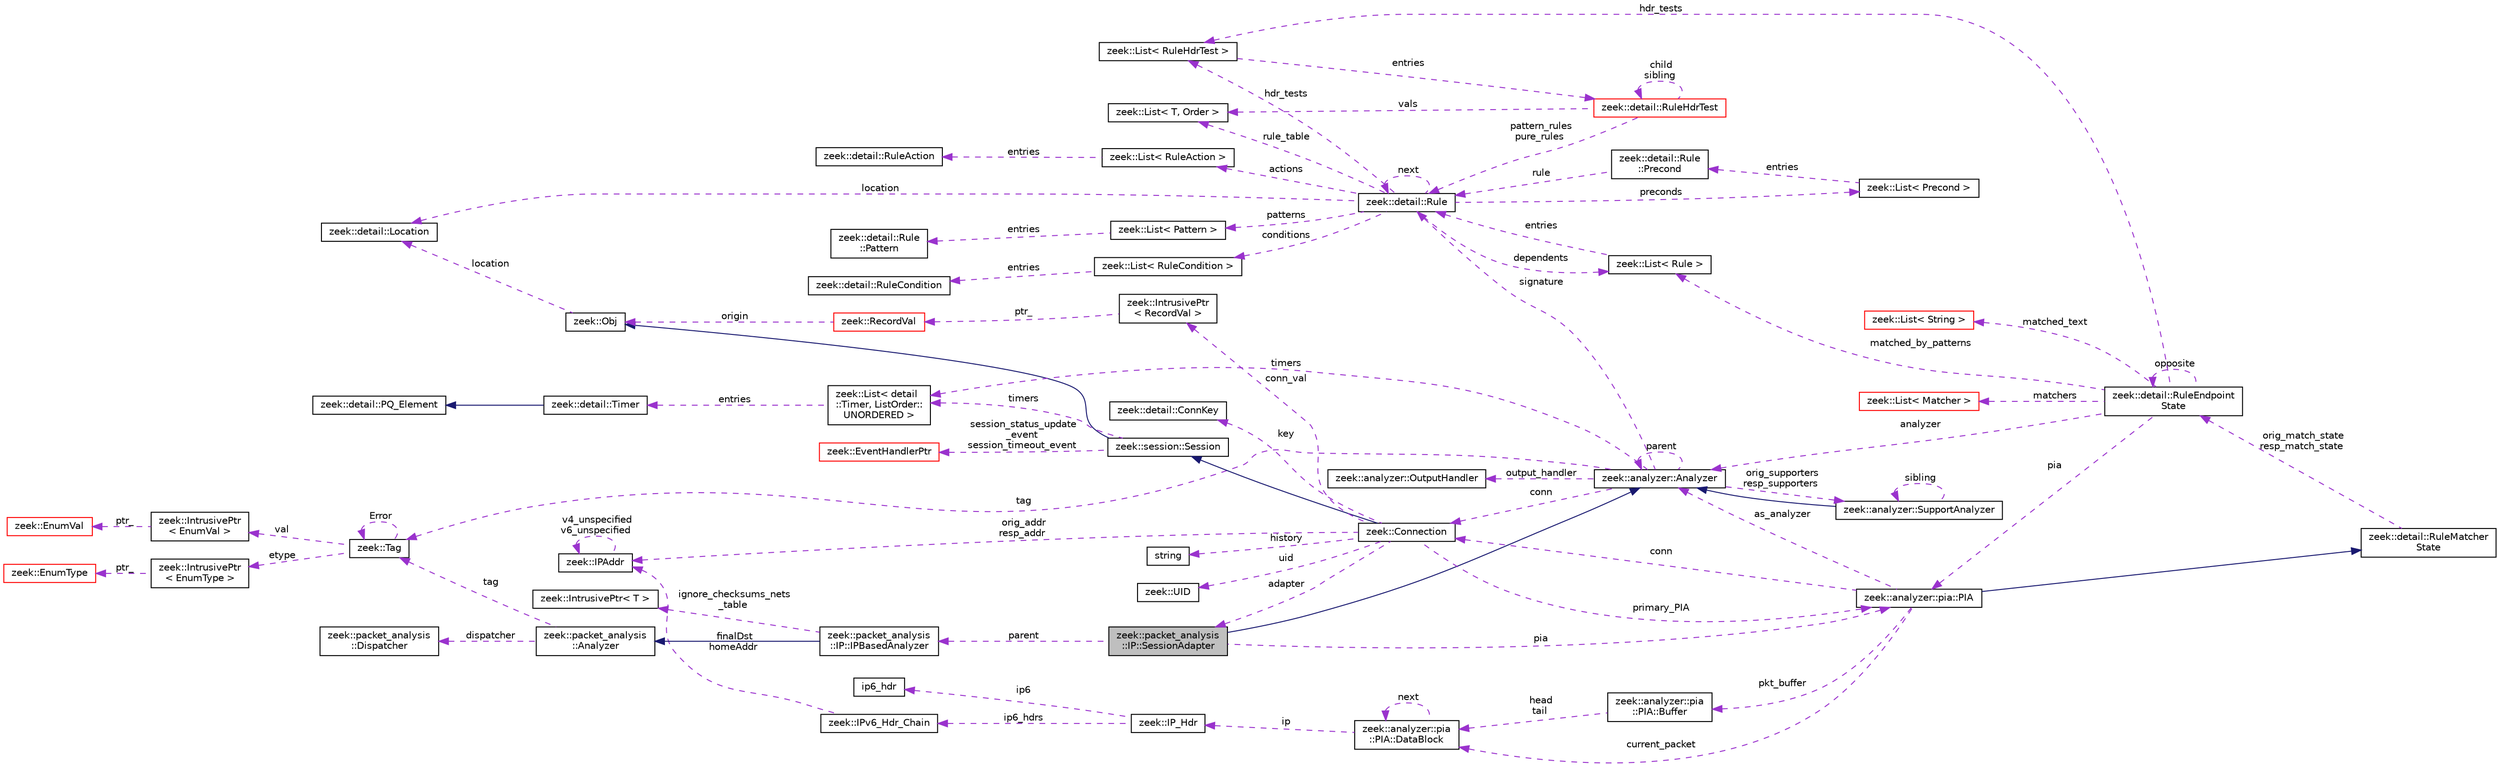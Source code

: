 digraph "zeek::packet_analysis::IP::SessionAdapter"
{
 // LATEX_PDF_SIZE
  edge [fontname="Helvetica",fontsize="10",labelfontname="Helvetica",labelfontsize="10"];
  node [fontname="Helvetica",fontsize="10",shape=record];
  rankdir="LR";
  Node1 [label="zeek::packet_analysis\l::IP::SessionAdapter",height=0.2,width=0.4,color="black", fillcolor="grey75", style="filled", fontcolor="black",tooltip=" "];
  Node2 -> Node1 [dir="back",color="midnightblue",fontsize="10",style="solid",fontname="Helvetica"];
  Node2 [label="zeek::analyzer::Analyzer",height=0.2,width=0.4,color="black", fillcolor="white", style="filled",URL="$d0/d4f/classzeek_1_1analyzer_1_1Analyzer.html",tooltip=" "];
  Node3 -> Node2 [dir="back",color="darkorchid3",fontsize="10",style="dashed",label=" tag" ,fontname="Helvetica"];
  Node3 [label="zeek::Tag",height=0.2,width=0.4,color="black", fillcolor="white", style="filled",URL="$d3/dd0/classzeek_1_1Tag.html",tooltip=" "];
  Node3 -> Node3 [dir="back",color="darkorchid3",fontsize="10",style="dashed",label=" Error" ,fontname="Helvetica"];
  Node4 -> Node3 [dir="back",color="darkorchid3",fontsize="10",style="dashed",label=" val" ,fontname="Helvetica"];
  Node4 [label="zeek::IntrusivePtr\l\< EnumVal \>",height=0.2,width=0.4,color="black", fillcolor="white", style="filled",URL="$d6/dba/classzeek_1_1IntrusivePtr.html",tooltip=" "];
  Node5 -> Node4 [dir="back",color="darkorchid3",fontsize="10",style="dashed",label=" ptr_" ,fontname="Helvetica"];
  Node5 [label="zeek::EnumVal",height=0.2,width=0.4,color="red", fillcolor="white", style="filled",URL="$dc/da0/classzeek_1_1EnumVal.html",tooltip=" "];
  Node14 -> Node3 [dir="back",color="darkorchid3",fontsize="10",style="dashed",label=" etype" ,fontname="Helvetica"];
  Node14 [label="zeek::IntrusivePtr\l\< EnumType \>",height=0.2,width=0.4,color="black", fillcolor="white", style="filled",URL="$d6/dba/classzeek_1_1IntrusivePtr.html",tooltip=" "];
  Node15 -> Node14 [dir="back",color="darkorchid3",fontsize="10",style="dashed",label=" ptr_" ,fontname="Helvetica"];
  Node15 [label="zeek::EnumType",height=0.2,width=0.4,color="red", fillcolor="white", style="filled",URL="$d4/d24/classzeek_1_1EnumType.html",tooltip=" "];
  Node16 -> Node2 [dir="back",color="darkorchid3",fontsize="10",style="dashed",label=" conn" ,fontname="Helvetica"];
  Node16 [label="zeek::Connection",height=0.2,width=0.4,color="black", fillcolor="white", style="filled",URL="$d0/d12/classzeek_1_1Connection.html",tooltip=" "];
  Node17 -> Node16 [dir="back",color="midnightblue",fontsize="10",style="solid",fontname="Helvetica"];
  Node17 [label="zeek::session::Session",height=0.2,width=0.4,color="black", fillcolor="white", style="filled",URL="$d0/dce/classzeek_1_1session_1_1Session.html",tooltip=" "];
  Node8 -> Node17 [dir="back",color="midnightblue",fontsize="10",style="solid",fontname="Helvetica"];
  Node8 [label="zeek::Obj",height=0.2,width=0.4,color="black", fillcolor="white", style="filled",URL="$dd/df1/classzeek_1_1Obj.html",tooltip=" "];
  Node9 -> Node8 [dir="back",color="darkorchid3",fontsize="10",style="dashed",label=" location" ,fontname="Helvetica"];
  Node9 [label="zeek::detail::Location",height=0.2,width=0.4,color="black", fillcolor="white", style="filled",URL="$d5/d1d/classzeek_1_1detail_1_1Location.html",tooltip=" "];
  Node18 -> Node17 [dir="back",color="darkorchid3",fontsize="10",style="dashed",label=" timers" ,fontname="Helvetica"];
  Node18 [label="zeek::List\< detail\l::Timer, ListOrder::\lUNORDERED \>",height=0.2,width=0.4,color="black", fillcolor="white", style="filled",URL="$d2/d8d/classzeek_1_1List.html",tooltip=" "];
  Node19 -> Node18 [dir="back",color="darkorchid3",fontsize="10",style="dashed",label=" entries" ,fontname="Helvetica"];
  Node19 [label="zeek::detail::Timer",height=0.2,width=0.4,color="black", fillcolor="white", style="filled",URL="$d1/da2/classzeek_1_1detail_1_1Timer.html",tooltip=" "];
  Node20 -> Node19 [dir="back",color="midnightblue",fontsize="10",style="solid",fontname="Helvetica"];
  Node20 [label="zeek::detail::PQ_Element",height=0.2,width=0.4,color="black", fillcolor="white", style="filled",URL="$df/d3d/classzeek_1_1detail_1_1PQ__Element.html",tooltip=" "];
  Node21 -> Node17 [dir="back",color="darkorchid3",fontsize="10",style="dashed",label=" session_status_update\l_event\nsession_timeout_event" ,fontname="Helvetica"];
  Node21 [label="zeek::EventHandlerPtr",height=0.2,width=0.4,color="red", fillcolor="white", style="filled",URL="$d7/dc7/classzeek_1_1EventHandlerPtr.html",tooltip=" "];
  Node33 -> Node16 [dir="back",color="darkorchid3",fontsize="10",style="dashed",label=" orig_addr\nresp_addr" ,fontname="Helvetica"];
  Node33 [label="zeek::IPAddr",height=0.2,width=0.4,color="black", fillcolor="white", style="filled",URL="$df/de6/classzeek_1_1IPAddr.html",tooltip=" "];
  Node33 -> Node33 [dir="back",color="darkorchid3",fontsize="10",style="dashed",label=" v4_unspecified\nv6_unspecified" ,fontname="Helvetica"];
  Node34 -> Node16 [dir="back",color="darkorchid3",fontsize="10",style="dashed",label=" conn_val" ,fontname="Helvetica"];
  Node34 [label="zeek::IntrusivePtr\l\< RecordVal \>",height=0.2,width=0.4,color="black", fillcolor="white", style="filled",URL="$d6/dba/classzeek_1_1IntrusivePtr.html",tooltip=" "];
  Node35 -> Node34 [dir="back",color="darkorchid3",fontsize="10",style="dashed",label=" ptr_" ,fontname="Helvetica"];
  Node35 [label="zeek::RecordVal",height=0.2,width=0.4,color="red", fillcolor="white", style="filled",URL="$d7/d7e/classzeek_1_1RecordVal.html",tooltip=" "];
  Node8 -> Node35 [dir="back",color="darkorchid3",fontsize="10",style="dashed",label=" origin" ,fontname="Helvetica"];
  Node37 -> Node16 [dir="back",color="darkorchid3",fontsize="10",style="dashed",label=" key" ,fontname="Helvetica"];
  Node37 [label="zeek::detail::ConnKey",height=0.2,width=0.4,color="black", fillcolor="white", style="filled",URL="$d6/dfc/classzeek_1_1detail_1_1ConnKey.html",tooltip=" "];
  Node13 -> Node16 [dir="back",color="darkorchid3",fontsize="10",style="dashed",label=" history" ,fontname="Helvetica"];
  Node13 [label="string",height=0.2,width=0.4,color="black", fillcolor="white", style="filled",tooltip=" "];
  Node1 -> Node16 [dir="back",color="darkorchid3",fontsize="10",style="dashed",label=" adapter" ,fontname="Helvetica"];
  Node38 -> Node16 [dir="back",color="darkorchid3",fontsize="10",style="dashed",label=" primary_PIA" ,fontname="Helvetica"];
  Node38 [label="zeek::analyzer::pia::PIA",height=0.2,width=0.4,color="black", fillcolor="white", style="filled",URL="$dc/d39/classzeek_1_1analyzer_1_1pia_1_1PIA.html",tooltip=" "];
  Node39 -> Node38 [dir="back",color="midnightblue",fontsize="10",style="solid",fontname="Helvetica"];
  Node39 [label="zeek::detail::RuleMatcher\lState",height=0.2,width=0.4,color="black", fillcolor="white", style="filled",URL="$d2/d5d/classzeek_1_1detail_1_1RuleMatcherState.html",tooltip=" "];
  Node40 -> Node39 [dir="back",color="darkorchid3",fontsize="10",style="dashed",label=" orig_match_state\nresp_match_state" ,fontname="Helvetica"];
  Node40 [label="zeek::detail::RuleEndpoint\lState",height=0.2,width=0.4,color="black", fillcolor="white", style="filled",URL="$dc/da2/classzeek_1_1detail_1_1RuleEndpointState.html",tooltip=" "];
  Node2 -> Node40 [dir="back",color="darkorchid3",fontsize="10",style="dashed",label=" analyzer" ,fontname="Helvetica"];
  Node40 -> Node40 [dir="back",color="darkorchid3",fontsize="10",style="dashed",label=" opposite" ,fontname="Helvetica"];
  Node38 -> Node40 [dir="back",color="darkorchid3",fontsize="10",style="dashed",label=" pia" ,fontname="Helvetica"];
  Node41 -> Node40 [dir="back",color="darkorchid3",fontsize="10",style="dashed",label=" matchers" ,fontname="Helvetica"];
  Node41 [label="zeek::List\< Matcher \>",height=0.2,width=0.4,color="red", fillcolor="white", style="filled",URL="$d2/d8d/classzeek_1_1List.html",tooltip=" "];
  Node52 -> Node40 [dir="back",color="darkorchid3",fontsize="10",style="dashed",label=" hdr_tests" ,fontname="Helvetica"];
  Node52 [label="zeek::List\< RuleHdrTest \>",height=0.2,width=0.4,color="black", fillcolor="white", style="filled",URL="$d2/d8d/classzeek_1_1List.html",tooltip=" "];
  Node53 -> Node52 [dir="back",color="darkorchid3",fontsize="10",style="dashed",label=" entries" ,fontname="Helvetica"];
  Node53 [label="zeek::detail::RuleHdrTest",height=0.2,width=0.4,color="red", fillcolor="white", style="filled",URL="$d4/d72/classzeek_1_1detail_1_1RuleHdrTest.html",tooltip=" "];
  Node30 -> Node53 [dir="back",color="darkorchid3",fontsize="10",style="dashed",label=" vals" ,fontname="Helvetica"];
  Node30 [label="zeek::List\< T, Order \>",height=0.2,width=0.4,color="black", fillcolor="white", style="filled",URL="$d2/d8d/classzeek_1_1List.html",tooltip=" "];
  Node58 -> Node53 [dir="back",color="darkorchid3",fontsize="10",style="dashed",label=" pattern_rules\npure_rules" ,fontname="Helvetica"];
  Node58 [label="zeek::detail::Rule",height=0.2,width=0.4,color="black", fillcolor="white", style="filled",URL="$d2/d1d/classzeek_1_1detail_1_1Rule.html",tooltip=" "];
  Node52 -> Node58 [dir="back",color="darkorchid3",fontsize="10",style="dashed",label=" hdr_tests" ,fontname="Helvetica"];
  Node59 -> Node58 [dir="back",color="darkorchid3",fontsize="10",style="dashed",label=" conditions" ,fontname="Helvetica"];
  Node59 [label="zeek::List\< RuleCondition \>",height=0.2,width=0.4,color="black", fillcolor="white", style="filled",URL="$d2/d8d/classzeek_1_1List.html",tooltip=" "];
  Node60 -> Node59 [dir="back",color="darkorchid3",fontsize="10",style="dashed",label=" entries" ,fontname="Helvetica"];
  Node60 [label="zeek::detail::RuleCondition",height=0.2,width=0.4,color="black", fillcolor="white", style="filled",URL="$d1/df4/classzeek_1_1detail_1_1RuleCondition.html",tooltip=" "];
  Node61 -> Node58 [dir="back",color="darkorchid3",fontsize="10",style="dashed",label=" actions" ,fontname="Helvetica"];
  Node61 [label="zeek::List\< RuleAction \>",height=0.2,width=0.4,color="black", fillcolor="white", style="filled",URL="$d2/d8d/classzeek_1_1List.html",tooltip=" "];
  Node62 -> Node61 [dir="back",color="darkorchid3",fontsize="10",style="dashed",label=" entries" ,fontname="Helvetica"];
  Node62 [label="zeek::detail::RuleAction",height=0.2,width=0.4,color="black", fillcolor="white", style="filled",URL="$d9/dec/classzeek_1_1detail_1_1RuleAction.html",tooltip=" "];
  Node63 -> Node58 [dir="back",color="darkorchid3",fontsize="10",style="dashed",label=" preconds" ,fontname="Helvetica"];
  Node63 [label="zeek::List\< Precond \>",height=0.2,width=0.4,color="black", fillcolor="white", style="filled",URL="$d2/d8d/classzeek_1_1List.html",tooltip=" "];
  Node64 -> Node63 [dir="back",color="darkorchid3",fontsize="10",style="dashed",label=" entries" ,fontname="Helvetica"];
  Node64 [label="zeek::detail::Rule\l::Precond",height=0.2,width=0.4,color="black", fillcolor="white", style="filled",URL="$d2/d1d/classzeek_1_1detail_1_1Rule.html#d3/d77/structzeek_1_1detail_1_1Rule_1_1Precond",tooltip=" "];
  Node58 -> Node64 [dir="back",color="darkorchid3",fontsize="10",style="dashed",label=" rule" ,fontname="Helvetica"];
  Node65 -> Node58 [dir="back",color="darkorchid3",fontsize="10",style="dashed",label=" dependents" ,fontname="Helvetica"];
  Node65 [label="zeek::List\< Rule \>",height=0.2,width=0.4,color="black", fillcolor="white", style="filled",URL="$d2/d8d/classzeek_1_1List.html",tooltip=" "];
  Node58 -> Node65 [dir="back",color="darkorchid3",fontsize="10",style="dashed",label=" entries" ,fontname="Helvetica"];
  Node66 -> Node58 [dir="back",color="darkorchid3",fontsize="10",style="dashed",label=" patterns" ,fontname="Helvetica"];
  Node66 [label="zeek::List\< Pattern \>",height=0.2,width=0.4,color="black", fillcolor="white", style="filled",URL="$d2/d8d/classzeek_1_1List.html",tooltip=" "];
  Node67 -> Node66 [dir="back",color="darkorchid3",fontsize="10",style="dashed",label=" entries" ,fontname="Helvetica"];
  Node67 [label="zeek::detail::Rule\l::Pattern",height=0.2,width=0.4,color="black", fillcolor="white", style="filled",URL="$d2/d1d/classzeek_1_1detail_1_1Rule.html#db/da5/structzeek_1_1detail_1_1Rule_1_1Pattern",tooltip=" "];
  Node58 -> Node58 [dir="back",color="darkorchid3",fontsize="10",style="dashed",label=" next" ,fontname="Helvetica"];
  Node9 -> Node58 [dir="back",color="darkorchid3",fontsize="10",style="dashed",label=" location" ,fontname="Helvetica"];
  Node30 -> Node58 [dir="back",color="darkorchid3",fontsize="10",style="dashed",label=" rule_table" ,fontname="Helvetica"];
  Node53 -> Node53 [dir="back",color="darkorchid3",fontsize="10",style="dashed",label=" child\nsibling" ,fontname="Helvetica"];
  Node65 -> Node40 [dir="back",color="darkorchid3",fontsize="10",style="dashed",label=" matched_by_patterns" ,fontname="Helvetica"];
  Node69 -> Node40 [dir="back",color="darkorchid3",fontsize="10",style="dashed",label=" matched_text" ,fontname="Helvetica"];
  Node69 [label="zeek::List\< String \>",height=0.2,width=0.4,color="red", fillcolor="white", style="filled",URL="$d2/d8d/classzeek_1_1List.html",tooltip=" "];
  Node71 -> Node38 [dir="back",color="darkorchid3",fontsize="10",style="dashed",label=" pkt_buffer" ,fontname="Helvetica"];
  Node71 [label="zeek::analyzer::pia\l::PIA::Buffer",height=0.2,width=0.4,color="black", fillcolor="white", style="filled",URL="$dc/d06/structzeek_1_1analyzer_1_1pia_1_1PIA_1_1Buffer.html",tooltip=" "];
  Node72 -> Node71 [dir="back",color="darkorchid3",fontsize="10",style="dashed",label=" head\ntail" ,fontname="Helvetica"];
  Node72 [label="zeek::analyzer::pia\l::PIA::DataBlock",height=0.2,width=0.4,color="black", fillcolor="white", style="filled",URL="$dc/d39/classzeek_1_1analyzer_1_1pia_1_1PIA.html#dd/df9/structzeek_1_1analyzer_1_1pia_1_1PIA_1_1DataBlock",tooltip=" "];
  Node73 -> Node72 [dir="back",color="darkorchid3",fontsize="10",style="dashed",label=" ip" ,fontname="Helvetica"];
  Node73 [label="zeek::IP_Hdr",height=0.2,width=0.4,color="black", fillcolor="white", style="filled",URL="$d7/d06/classzeek_1_1IP__Hdr.html",tooltip=" "];
  Node74 -> Node73 [dir="back",color="darkorchid3",fontsize="10",style="dashed",label=" ip6" ,fontname="Helvetica"];
  Node74 [label="ip6_hdr",height=0.2,width=0.4,color="black", fillcolor="white", style="filled",URL="$dd/d97/net__util_8h.html#d2/d9c/structip6__hdr",tooltip=" "];
  Node75 -> Node73 [dir="back",color="darkorchid3",fontsize="10",style="dashed",label=" ip6_hdrs" ,fontname="Helvetica"];
  Node75 [label="zeek::IPv6_Hdr_Chain",height=0.2,width=0.4,color="black", fillcolor="white", style="filled",URL="$da/d68/classzeek_1_1IPv6__Hdr__Chain.html",tooltip=" "];
  Node33 -> Node75 [dir="back",color="darkorchid3",fontsize="10",style="dashed",label=" finalDst\nhomeAddr" ,fontname="Helvetica"];
  Node72 -> Node72 [dir="back",color="darkorchid3",fontsize="10",style="dashed",label=" next" ,fontname="Helvetica"];
  Node2 -> Node38 [dir="back",color="darkorchid3",fontsize="10",style="dashed",label=" as_analyzer" ,fontname="Helvetica"];
  Node16 -> Node38 [dir="back",color="darkorchid3",fontsize="10",style="dashed",label=" conn" ,fontname="Helvetica"];
  Node72 -> Node38 [dir="back",color="darkorchid3",fontsize="10",style="dashed",label=" current_packet" ,fontname="Helvetica"];
  Node76 -> Node16 [dir="back",color="darkorchid3",fontsize="10",style="dashed",label=" uid" ,fontname="Helvetica"];
  Node76 [label="zeek::UID",height=0.2,width=0.4,color="black", fillcolor="white", style="filled",URL="$db/dea/classzeek_1_1UID.html",tooltip=" "];
  Node2 -> Node2 [dir="back",color="darkorchid3",fontsize="10",style="dashed",label=" parent" ,fontname="Helvetica"];
  Node58 -> Node2 [dir="back",color="darkorchid3",fontsize="10",style="dashed",label=" signature" ,fontname="Helvetica"];
  Node77 -> Node2 [dir="back",color="darkorchid3",fontsize="10",style="dashed",label=" output_handler" ,fontname="Helvetica"];
  Node77 [label="zeek::analyzer::OutputHandler",height=0.2,width=0.4,color="black", fillcolor="white", style="filled",URL="$db/d31/classzeek_1_1analyzer_1_1OutputHandler.html",tooltip=" "];
  Node78 -> Node2 [dir="back",color="darkorchid3",fontsize="10",style="dashed",label=" orig_supporters\nresp_supporters" ,fontname="Helvetica"];
  Node78 [label="zeek::analyzer::SupportAnalyzer",height=0.2,width=0.4,color="black", fillcolor="white", style="filled",URL="$d6/d22/classzeek_1_1analyzer_1_1SupportAnalyzer.html",tooltip=" "];
  Node2 -> Node78 [dir="back",color="midnightblue",fontsize="10",style="solid",fontname="Helvetica"];
  Node78 -> Node78 [dir="back",color="darkorchid3",fontsize="10",style="dashed",label=" sibling" ,fontname="Helvetica"];
  Node18 -> Node2 [dir="back",color="darkorchid3",fontsize="10",style="dashed",label=" timers" ,fontname="Helvetica"];
  Node79 -> Node1 [dir="back",color="darkorchid3",fontsize="10",style="dashed",label=" parent" ,fontname="Helvetica"];
  Node79 [label="zeek::packet_analysis\l::IP::IPBasedAnalyzer",height=0.2,width=0.4,color="black", fillcolor="white", style="filled",URL="$df/d05/classzeek_1_1packet__analysis_1_1IP_1_1IPBasedAnalyzer.html",tooltip=" "];
  Node80 -> Node79 [dir="back",color="midnightblue",fontsize="10",style="solid",fontname="Helvetica"];
  Node80 [label="zeek::packet_analysis\l::Analyzer",height=0.2,width=0.4,color="black", fillcolor="white", style="filled",URL="$d0/db5/classzeek_1_1packet__analysis_1_1Analyzer.html",tooltip=" "];
  Node3 -> Node80 [dir="back",color="darkorchid3",fontsize="10",style="dashed",label=" tag" ,fontname="Helvetica"];
  Node81 -> Node80 [dir="back",color="darkorchid3",fontsize="10",style="dashed",label=" dispatcher" ,fontname="Helvetica"];
  Node81 [label="zeek::packet_analysis\l::Dispatcher",height=0.2,width=0.4,color="black", fillcolor="white", style="filled",URL="$df/d74/classzeek_1_1packet__analysis_1_1Dispatcher.html",tooltip=" "];
  Node10 -> Node79 [dir="back",color="darkorchid3",fontsize="10",style="dashed",label=" ignore_checksums_nets\l_table" ,fontname="Helvetica"];
  Node10 [label="zeek::IntrusivePtr\< T \>",height=0.2,width=0.4,color="black", fillcolor="white", style="filled",URL="$d6/dba/classzeek_1_1IntrusivePtr.html",tooltip=" "];
  Node38 -> Node1 [dir="back",color="darkorchid3",fontsize="10",style="dashed",label=" pia" ,fontname="Helvetica"];
}
